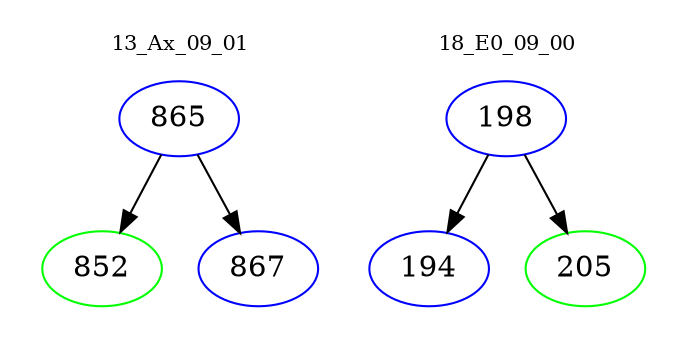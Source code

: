 digraph{
subgraph cluster_0 {
color = white
label = "13_Ax_09_01";
fontsize=10;
T0_865 [label="865", color="blue"]
T0_865 -> T0_852 [color="black"]
T0_852 [label="852", color="green"]
T0_865 -> T0_867 [color="black"]
T0_867 [label="867", color="blue"]
}
subgraph cluster_1 {
color = white
label = "18_E0_09_00";
fontsize=10;
T1_198 [label="198", color="blue"]
T1_198 -> T1_194 [color="black"]
T1_194 [label="194", color="blue"]
T1_198 -> T1_205 [color="black"]
T1_205 [label="205", color="green"]
}
}

